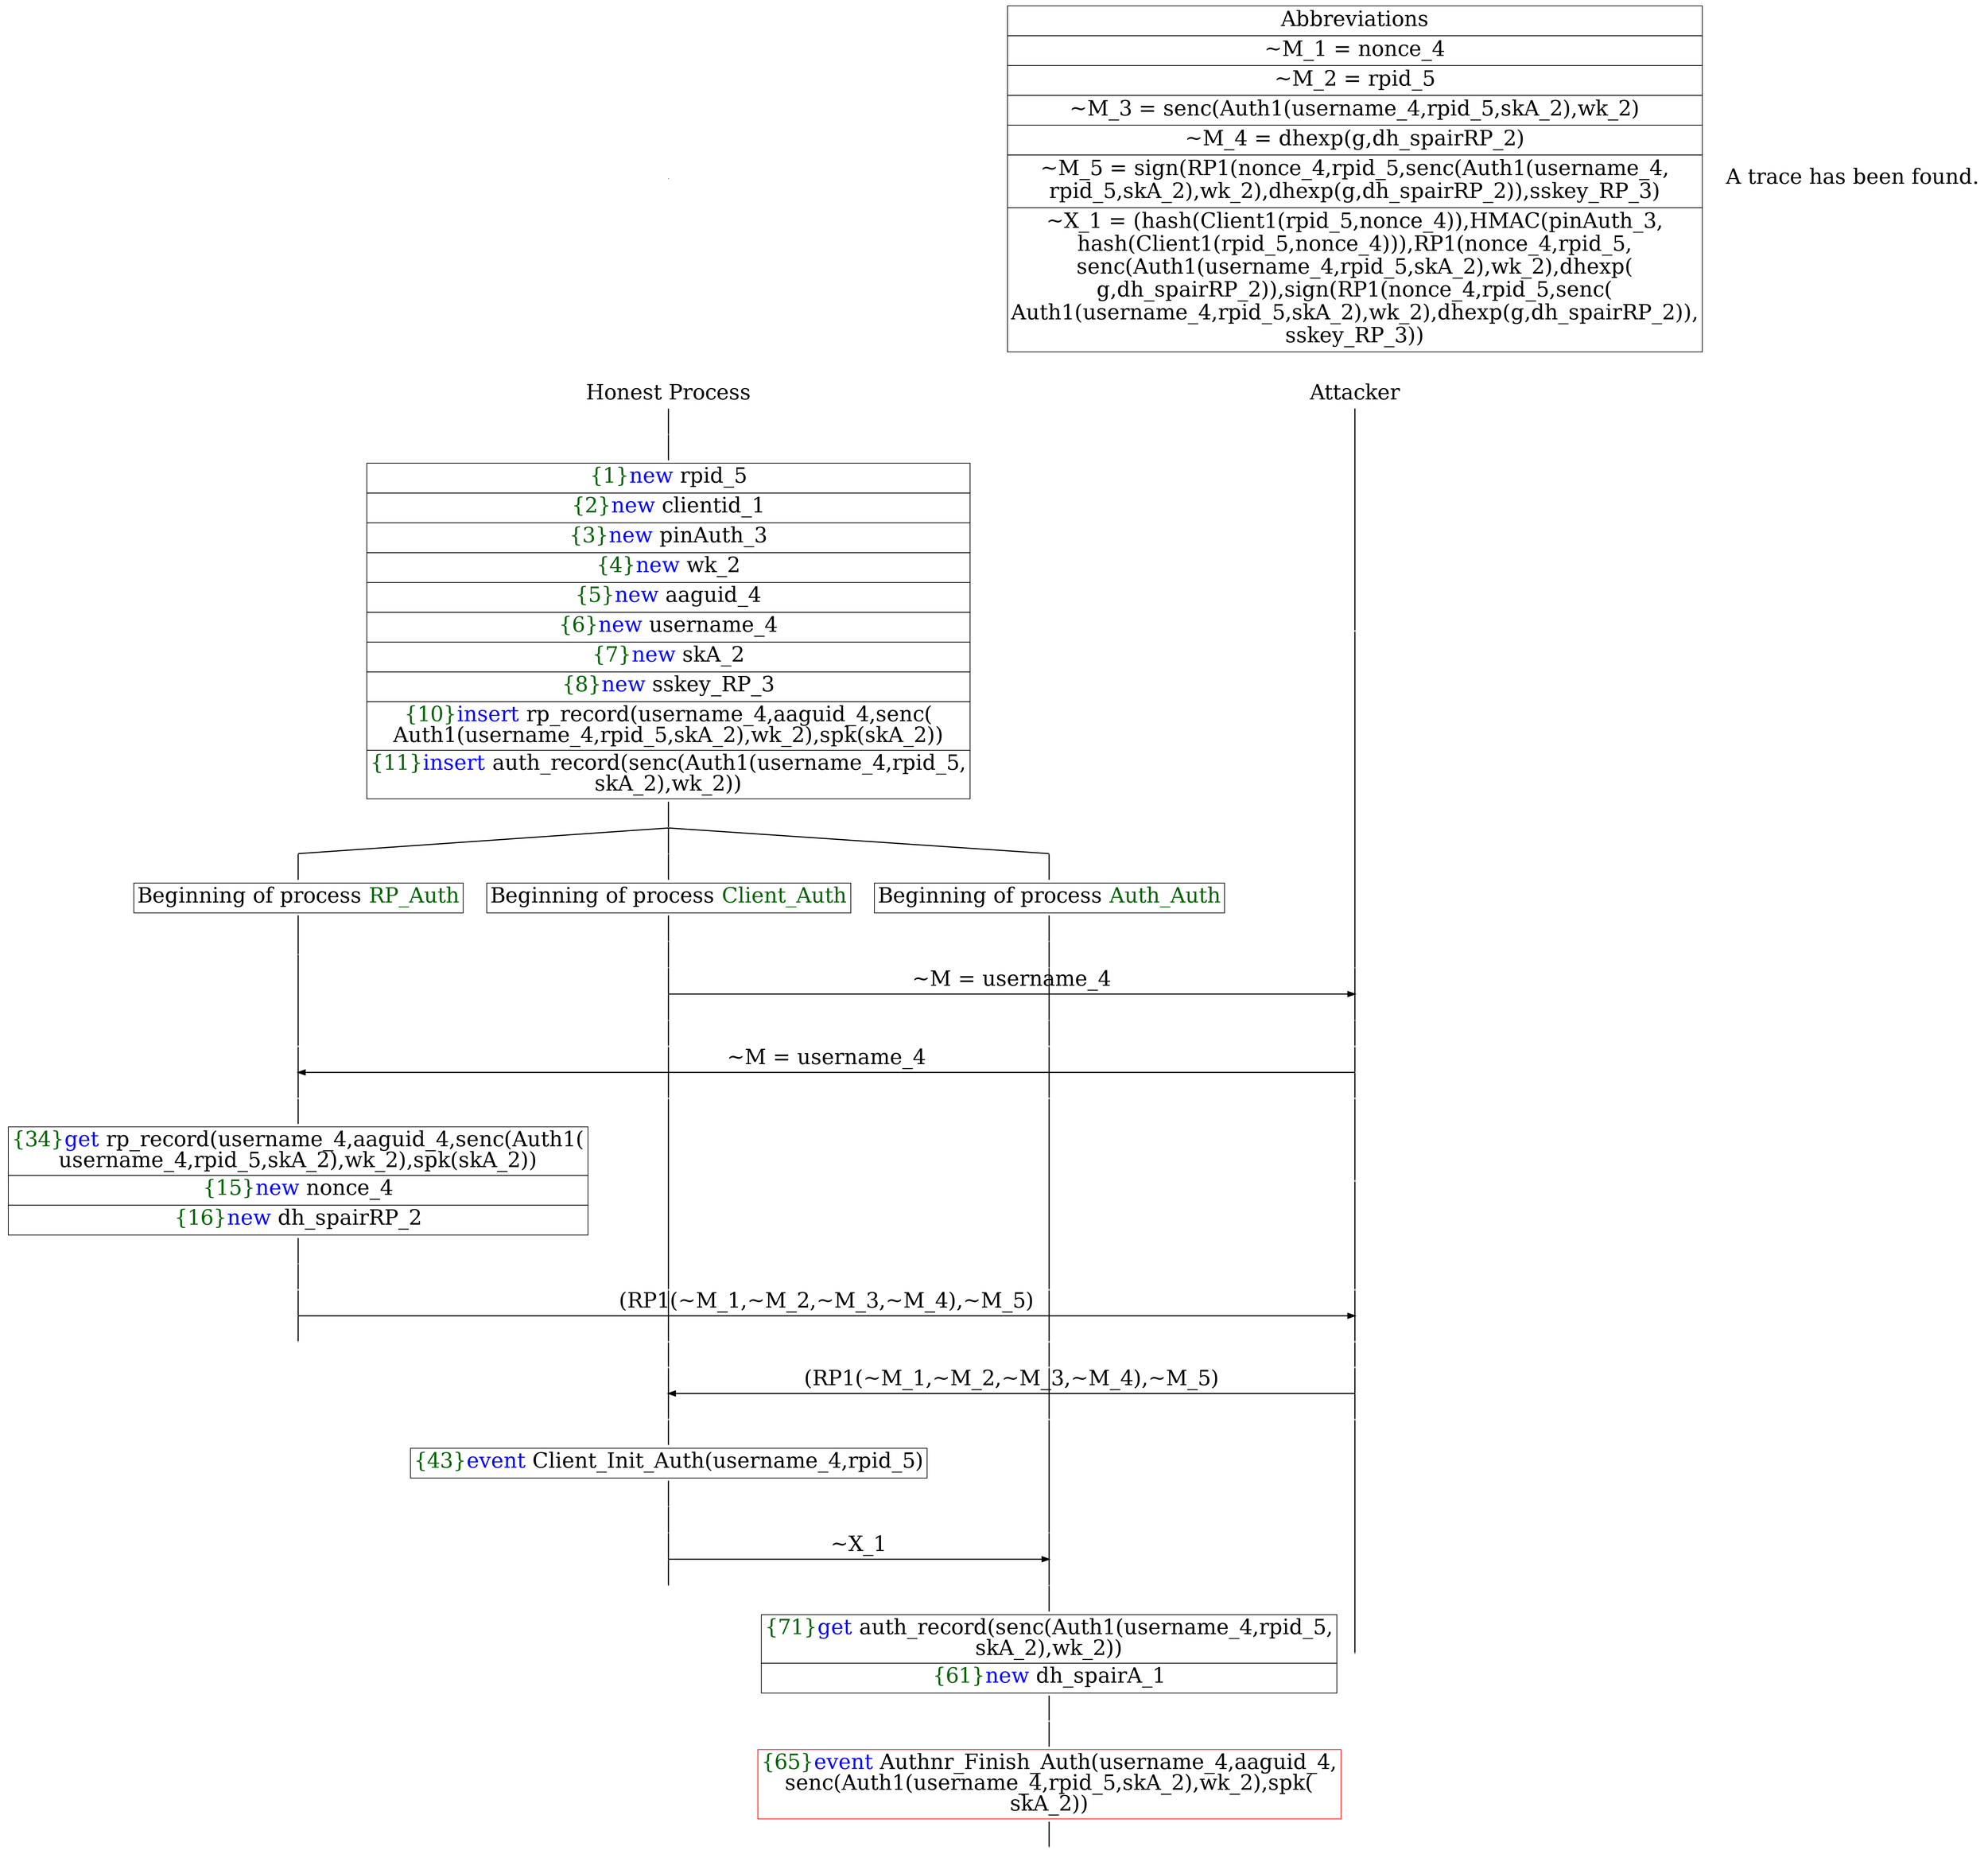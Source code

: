 digraph {
graph [ordering = out]
edge [arrowhead = none, penwidth = 1.6, fontsize = 30]
node [shape = point, width = 0, height = 0, fontsize = 30]
Trace<br/>
[label = <A trace has been found.<br/>
>, shape = plaintext]
P0__0 [label = "Honest Process", shape = plaintext]
P__0 [label = "Attacker", shape = plaintext]
Trace -> P0__0 [label = "", style = invisible, weight = 100]{rank = same; P0__0 P__0}
P0__0 -> P0__1 [label = <>, weight = 100]
P0__1 -> P0__2 [label = <>, weight = 100]
P0__2 [shape = plaintext, label = <<TABLE BORDER="0" CELLBORDER="1" CELLSPACING="0" CELLPADDING="4"> <TR><TD><FONT COLOR="darkgreen">{1}</FONT><FONT COLOR="blue">new </FONT>rpid_5</TD></TR><TR><TD><FONT COLOR="darkgreen">{2}</FONT><FONT COLOR="blue">new </FONT>clientid_1</TD></TR><TR><TD><FONT COLOR="darkgreen">{3}</FONT><FONT COLOR="blue">new </FONT>pinAuth_3</TD></TR><TR><TD><FONT COLOR="darkgreen">{4}</FONT><FONT COLOR="blue">new </FONT>wk_2</TD></TR><TR><TD><FONT COLOR="darkgreen">{5}</FONT><FONT COLOR="blue">new </FONT>aaguid_4</TD></TR><TR><TD><FONT COLOR="darkgreen">{6}</FONT><FONT COLOR="blue">new </FONT>username_4</TD></TR><TR><TD><FONT COLOR="darkgreen">{7}</FONT><FONT COLOR="blue">new </FONT>skA_2</TD></TR><TR><TD><FONT COLOR="darkgreen">{8}</FONT><FONT COLOR="blue">new </FONT>sskey_RP_3</TD></TR><TR><TD><FONT COLOR="darkgreen">{10}</FONT><FONT COLOR="blue">insert </FONT>rp_record(username_4,aaguid_4,senc(<br/>
Auth1(username_4,rpid_5,skA_2),wk_2),spk(skA_2))<br/>
</TD></TR><TR><TD><FONT COLOR="darkgreen">{11}</FONT><FONT COLOR="blue">insert </FONT>auth_record(senc(Auth1(username_4,rpid_5,<br/>
skA_2),wk_2))</TD></TR></TABLE>>]
P0__2 -> P0__3 [label = <>, weight = 100]
P__0 -> P__1 [label = <>, weight = 100]
{rank = same; P__1 P0__2}
/*RPar */
P0__3 -> P0_2__3 [label = <>]
P0__3 -> P0_1__3 [label = <>]
P0__3 -> P0_0__3 [label = <>]
P0__3 [label = "", fixedsize = false, width = 0, height = 0, shape = none]
{rank = same; P0_0__3 P0_1__3 P0_2__3}
P0_0__3 -> P0_0__4 [label = <>, weight = 100]
P0_0__4 [shape = plaintext, label = <<TABLE BORDER="0" CELLBORDER="1" CELLSPACING="0" CELLPADDING="4"> <TR><TD>Beginning of process <FONT COLOR="darkgreen">Auth_Auth</FONT></TD></TR></TABLE>>]
P0_0__4 -> P0_0__5 [label = <>, weight = 100]
P0_1__3 -> P0_1__4 [label = <>, weight = 100]
P0_1__4 [shape = plaintext, label = <<TABLE BORDER="0" CELLBORDER="1" CELLSPACING="0" CELLPADDING="4"> <TR><TD>Beginning of process <FONT COLOR="darkgreen">Client_Auth</FONT></TD></TR></TABLE>>]
P0_1__4 -> P0_1__5 [label = <>, weight = 100]
P0_1__5 -> P0_1__6 [label = <>, weight = 100]
P0_0__5 -> P0_0__6 [label = <>, weight = 100]
P__1 -> P__2 [label = <>, weight = 100]
{rank = same; P__2 P0_0__6 P0_1__6}
P0_1__6 -> P0_1__7 [label = <>, weight = 100]
P__2 -> P__3 [label = <>, weight = 100]
{rank = same; P__3 P0_1__7}
P0_1__7 -> P__3 [label = <~M = username_4>, arrowhead = normal]
P0_1__7 -> P0_1__8 [label = <>, weight = 100]
P0_0__6 -> P0_0__7 [label = <>, weight = 100]
P__3 -> P__4 [label = <>, weight = 100]
{rank = same; P__4 P0_0__7 P0_1__8}
P0_2__3 -> P0_2__4 [label = <>, weight = 100]
P0_2__4 [shape = plaintext, label = <<TABLE BORDER="0" CELLBORDER="1" CELLSPACING="0" CELLPADDING="4"> <TR><TD>Beginning of process <FONT COLOR="darkgreen">RP_Auth</FONT></TD></TR></TABLE>>]
P0_2__4 -> P0_2__5 [label = <>, weight = 100]
P0_2__5 -> P0_2__6 [label = <>, weight = 100]
P0_1__8 -> P0_1__9 [label = <>, weight = 100]
P0_0__7 -> P0_0__8 [label = <>, weight = 100]
P__4 -> P__5 [label = <>, weight = 100]
{rank = same; P__5 P0_0__8 P0_1__9 P0_2__6}
P0_2__6 -> P0_2__7 [label = <>, weight = 100]
P__5 -> P__6 [label = <>, weight = 100]
{rank = same; P__6 P0_2__7}
P0_2__7 -> P__6 [label = <~M = username_4>, dir = back, arrowhead = normal]
P0_2__7 -> P0_2__8 [label = <>, weight = 100]
P0_1__9 -> P0_1__10 [label = <>, weight = 100]
P0_0__8 -> P0_0__9 [label = <>, weight = 100]
P__6 -> P__7 [label = <>, weight = 100]
{rank = same; P__7 P0_0__9 P0_1__10 P0_2__8}
P0_2__8 -> P0_2__9 [label = <>, weight = 100]
P0_2__9 [shape = plaintext, label = <<TABLE BORDER="0" CELLBORDER="1" CELLSPACING="0" CELLPADDING="4"> <TR><TD><FONT COLOR="darkgreen">{34}</FONT><FONT COLOR="blue">get </FONT>rp_record(username_4,aaguid_4,senc(Auth1(<br/>
username_4,rpid_5,skA_2),wk_2),spk(skA_2))</TD></TR><TR><TD><FONT COLOR="darkgreen">{15}</FONT><FONT COLOR="blue">new </FONT>nonce_4</TD></TR><TR><TD><FONT COLOR="darkgreen">{16}</FONT><FONT COLOR="blue">new </FONT>dh_spairRP_2</TD></TR></TABLE>>]
P0_2__9 -> P0_2__10 [label = <>, weight = 100]
P__7 -> P__8 [label = <>, weight = 100]
{rank = same; P__8 P0_2__9}
P0_2__10 -> P0_2__11 [label = <>, weight = 100]
P0_1__10 -> P0_1__11 [label = <>, weight = 100]
P0_0__9 -> P0_0__10 [label = <>, weight = 100]
P__8 -> P__9 [label = <>, weight = 100]
{rank = same; P__9 P0_0__10 P0_1__11 P0_2__11}
P0_2__11 -> P0_2__12 [label = <>, weight = 100]
P__9 -> P__10 [label = <>, weight = 100]
{rank = same; P__10 P0_2__12}
P0_2__12 -> P__10 [label = <(RP1(~M_1,~M_2,~M_3,~M_4),~M_5)>, arrowhead = normal]
P0_2__12 -> P0_2__13 [label = <>, weight = 100]
P0_1__11 -> P0_1__12 [label = <>, weight = 100]
P0_0__10 -> P0_0__11 [label = <>, weight = 100]
P__10 -> P__11 [label = <>, weight = 100]
{rank = same; P__11 P0_0__11 P0_1__12 P0_2__13}
P0_1__12 -> P0_1__13 [label = <>, weight = 100]
P0_0__11 -> P0_0__12 [label = <>, weight = 100]
P__11 -> P__12 [label = <>, weight = 100]
{rank = same; P__12 P0_0__12 P0_1__13}
P0_1__13 -> P0_1__14 [label = <>, weight = 100]
P__12 -> P__13 [label = <>, weight = 100]
{rank = same; P__13 P0_1__14}
P0_1__14 -> P__13 [label = <(RP1(~M_1,~M_2,~M_3,~M_4),~M_5)>, dir = back, arrowhead = normal]
P0_1__14 -> P0_1__15 [label = <>, weight = 100]
P0_0__12 -> P0_0__13 [label = <>, weight = 100]
P__13 -> P__14 [label = <>, weight = 100]
{rank = same; P__14 P0_0__13 P0_1__15}
P0_1__15 -> P0_1__16 [label = <>, weight = 100]
P0_1__16 [shape = plaintext, label = <<TABLE BORDER="0" CELLBORDER="1" CELLSPACING="0" CELLPADDING="4"> <TR><TD><FONT COLOR="darkgreen">{43}</FONT><FONT COLOR="blue">event</FONT> Client_Init_Auth(username_4,rpid_5)</TD></TR></TABLE>>]
P0_1__16 -> P0_1__17 [label = <>, weight = 100]
P0_1__17 -> P0_1__18 [label = <>, weight = 100]
P0_0__13 -> P0_0__14 [label = <>, weight = 100]
{rank = same; P0_0__14 P0_1__18}
P0_1__18 -> P0_1__19 [label = <>, weight = 100]
P0_0__14 -> P0_0__15 [label = <>, weight = 100]
{rank = same; P0_0__15 P0_1__19}
P0_1__19 -> P0_0__15 [label = <~X_1>, arrowhead = normal]
P0_1__19 -> P0_1__20 [label = <>, weight = 100]
P0_0__15 -> P0_0__16 [label = <>, weight = 100]
{rank = same; P0_0__16 P0_1__20}
P0_0__16 -> P0_0__17 [label = <>, weight = 100]
P0_0__17 [shape = plaintext, label = <<TABLE BORDER="0" CELLBORDER="1" CELLSPACING="0" CELLPADDING="4"> <TR><TD><FONT COLOR="darkgreen">{71}</FONT><FONT COLOR="blue">get </FONT>auth_record(senc(Auth1(username_4,rpid_5,<br/>
skA_2),wk_2))</TD></TR><TR><TD><FONT COLOR="darkgreen">{61}</FONT><FONT COLOR="blue">new </FONT>dh_spairA_1</TD></TR></TABLE>>]
P0_0__17 -> P0_0__18 [label = <>, weight = 100]
P__14 -> P__15 [label = <>, weight = 100]
{rank = same; P__15 P0_0__17}
P0_0__18 -> P0_0__19 [label = <>, weight = 100]
P0_0__19 [color = red, shape = plaintext, label = <<TABLE BORDER="0" CELLBORDER="1" CELLSPACING="0" CELLPADDING="4"> <TR><TD><FONT COLOR="darkgreen">{65}</FONT><FONT COLOR="blue">event</FONT> Authnr_Finish_Auth(username_4,aaguid_4,<br/>
senc(Auth1(username_4,rpid_5,skA_2),wk_2),spk(<br/>
skA_2))</TD></TR></TABLE>>]
P0_0__19 -> P0_0__20 [label = <>, weight = 100]
Abbrev [shape = plaintext, label = <<TABLE BORDER="0" CELLBORDER="1" CELLSPACING="0" CELLPADDING="4"><TR> <TD> Abbreviations </TD></TR><TR><TD>~M_1 = nonce_4</TD></TR><TR><TD>~M_2 = rpid_5</TD></TR><TR><TD>~M_3 = senc(Auth1(username_4,rpid_5,skA_2),wk_2)</TD></TR><TR><TD>~M_4 = dhexp(g,dh_spairRP_2)</TD></TR><TR><TD>~M_5 = sign(RP1(nonce_4,rpid_5,senc(Auth1(username_4,<br/>
rpid_5,skA_2),wk_2),dhexp(g,dh_spairRP_2)),sskey_RP_3)</TD></TR><TR><TD>~X_1 = (hash(Client1(rpid_5,nonce_4)),HMAC(pinAuth_3,<br/>
hash(Client1(rpid_5,nonce_4))),RP1(nonce_4,rpid_5,<br/>
senc(Auth1(username_4,rpid_5,skA_2),wk_2),dhexp(<br/>
g,dh_spairRP_2)),sign(RP1(nonce_4,rpid_5,senc(<br/>
Auth1(username_4,rpid_5,skA_2),wk_2),dhexp(g,dh_spairRP_2)),<br/>
sskey_RP_3))</TD></TR></TABLE>>]Abbrev -> P__0 [style = invisible, weight =100]}
